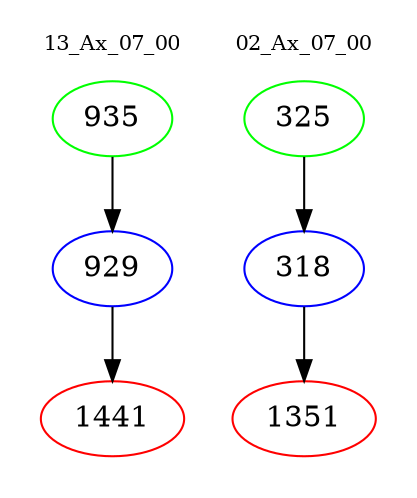 digraph{
subgraph cluster_0 {
color = white
label = "13_Ax_07_00";
fontsize=10;
T0_935 [label="935", color="green"]
T0_935 -> T0_929 [color="black"]
T0_929 [label="929", color="blue"]
T0_929 -> T0_1441 [color="black"]
T0_1441 [label="1441", color="red"]
}
subgraph cluster_1 {
color = white
label = "02_Ax_07_00";
fontsize=10;
T1_325 [label="325", color="green"]
T1_325 -> T1_318 [color="black"]
T1_318 [label="318", color="blue"]
T1_318 -> T1_1351 [color="black"]
T1_1351 [label="1351", color="red"]
}
}
